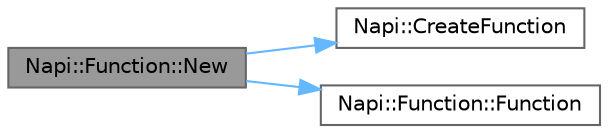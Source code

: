 digraph "Napi::Function::New"
{
 // LATEX_PDF_SIZE
  bgcolor="transparent";
  edge [fontname=Helvetica,fontsize=10,labelfontname=Helvetica,labelfontsize=10];
  node [fontname=Helvetica,fontsize=10,shape=box,height=0.2,width=0.4];
  rankdir="LR";
  Node1 [id="Node000001",label="Napi::Function::New",height=0.2,width=0.4,color="gray40", fillcolor="grey60", style="filled", fontcolor="black",tooltip=" "];
  Node1 -> Node2 [id="edge1_Node000001_Node000002",color="steelblue1",style="solid",tooltip=" "];
  Node2 [id="Node000002",label="Napi::CreateFunction",height=0.2,width=0.4,color="grey40", fillcolor="white", style="filled",URL="$namespace_napi.html#aa7c97a3e0f9fd5d300951ecb5be65acd",tooltip=" "];
  Node1 -> Node3 [id="edge2_Node000001_Node000003",color="steelblue1",style="solid",tooltip=" "];
  Node3 [id="Node000003",label="Napi::Function::Function",height=0.2,width=0.4,color="grey40", fillcolor="white", style="filled",URL="$class_napi_1_1_function.html#ae0cac3c8725d69b2b9f80532c3d428c0",tooltip=" "];
}
